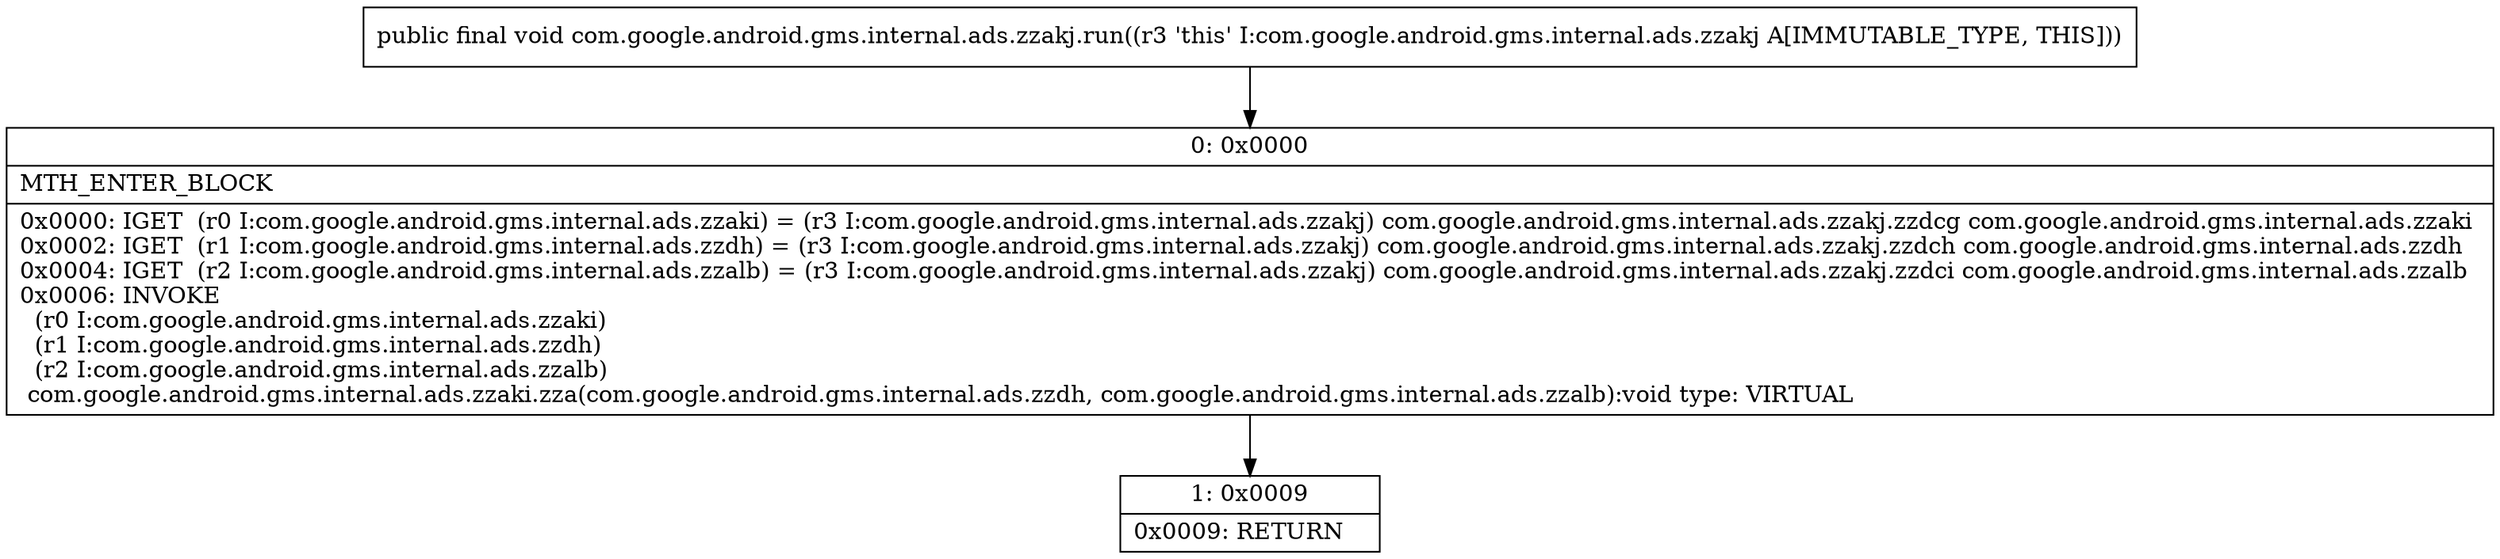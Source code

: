 digraph "CFG forcom.google.android.gms.internal.ads.zzakj.run()V" {
Node_0 [shape=record,label="{0\:\ 0x0000|MTH_ENTER_BLOCK\l|0x0000: IGET  (r0 I:com.google.android.gms.internal.ads.zzaki) = (r3 I:com.google.android.gms.internal.ads.zzakj) com.google.android.gms.internal.ads.zzakj.zzdcg com.google.android.gms.internal.ads.zzaki \l0x0002: IGET  (r1 I:com.google.android.gms.internal.ads.zzdh) = (r3 I:com.google.android.gms.internal.ads.zzakj) com.google.android.gms.internal.ads.zzakj.zzdch com.google.android.gms.internal.ads.zzdh \l0x0004: IGET  (r2 I:com.google.android.gms.internal.ads.zzalb) = (r3 I:com.google.android.gms.internal.ads.zzakj) com.google.android.gms.internal.ads.zzakj.zzdci com.google.android.gms.internal.ads.zzalb \l0x0006: INVOKE  \l  (r0 I:com.google.android.gms.internal.ads.zzaki)\l  (r1 I:com.google.android.gms.internal.ads.zzdh)\l  (r2 I:com.google.android.gms.internal.ads.zzalb)\l com.google.android.gms.internal.ads.zzaki.zza(com.google.android.gms.internal.ads.zzdh, com.google.android.gms.internal.ads.zzalb):void type: VIRTUAL \l}"];
Node_1 [shape=record,label="{1\:\ 0x0009|0x0009: RETURN   \l}"];
MethodNode[shape=record,label="{public final void com.google.android.gms.internal.ads.zzakj.run((r3 'this' I:com.google.android.gms.internal.ads.zzakj A[IMMUTABLE_TYPE, THIS])) }"];
MethodNode -> Node_0;
Node_0 -> Node_1;
}

